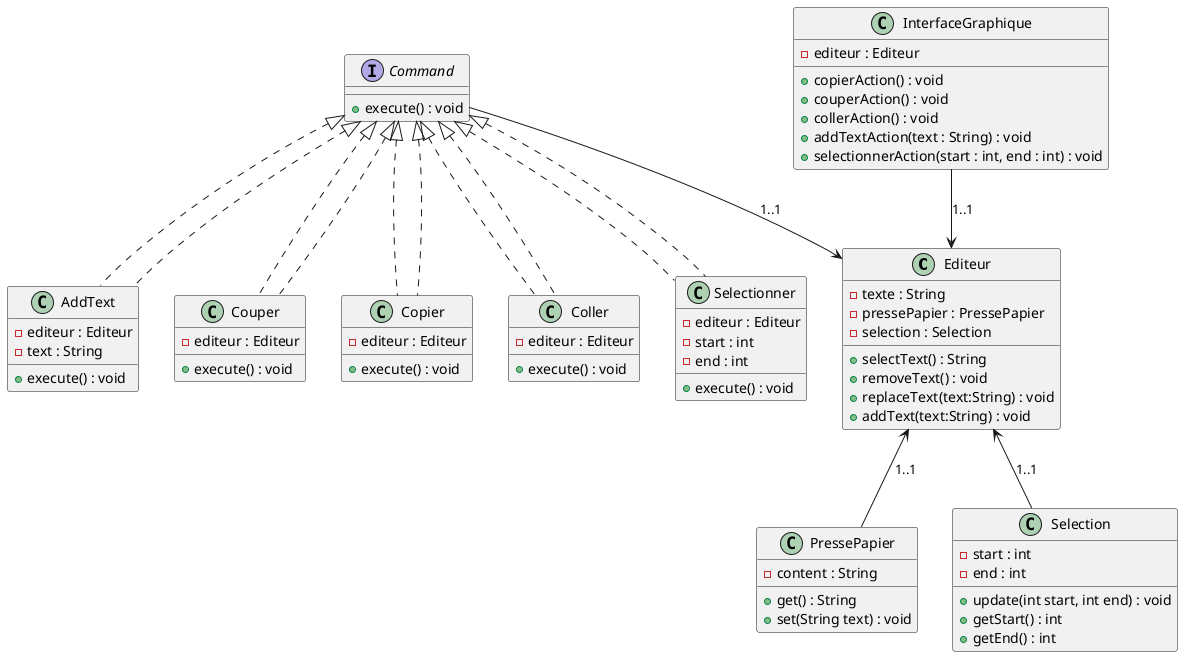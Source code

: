 @startuml
class Editeur {
    - texte : String
    - pressePapier : PressePapier
    - selection : Selection

    + selectText() : String
    + removeText() : void
    + replaceText(text:String) : void
    + addText(text:String) : void
}

class PressePapier {
    - content : String
    + get() : String
    + set(String text) : void
}

class Selection {
    - start : int
    - end : int
    + update(int start, int end) : void
    + getStart() : int
    + getEnd() : int
}

Interface Command {
    + execute() : void
}

class AddText implements Command {
    - editeur : Editeur
    - text : String
    + execute() : void
}

class Couper implements Command {
    - editeur : Editeur
    + execute() : void
}

class Copier implements Command {
    - editeur : Editeur
    + execute() : void
}

class Coller implements Command {
    - editeur : Editeur
    + execute() : void
}

class Selectionner implements Command {
    - editeur : Editeur
    - start : int
    - end : int
    + execute() : void
}

class InterfaceGraphique {
    - editeur : Editeur

    + copierAction() : void
    + couperAction() : void
    + collerAction() : void
    + addTextAction(text : String) : void
    + selectionnerAction(start : int, end : int) : void
}

' Relations
Editeur <-- PressePapier : "1..1"
Editeur <-- Selection : "1..1"
InterfaceGraphique --> Editeur : "1..1"
Command --> Editeur : "1..1"

Command <|.. Copier
Command <|.. Couper
Command <|.. Coller
Command <|.. Selectionner
Command <|.. AddText
@enduml

